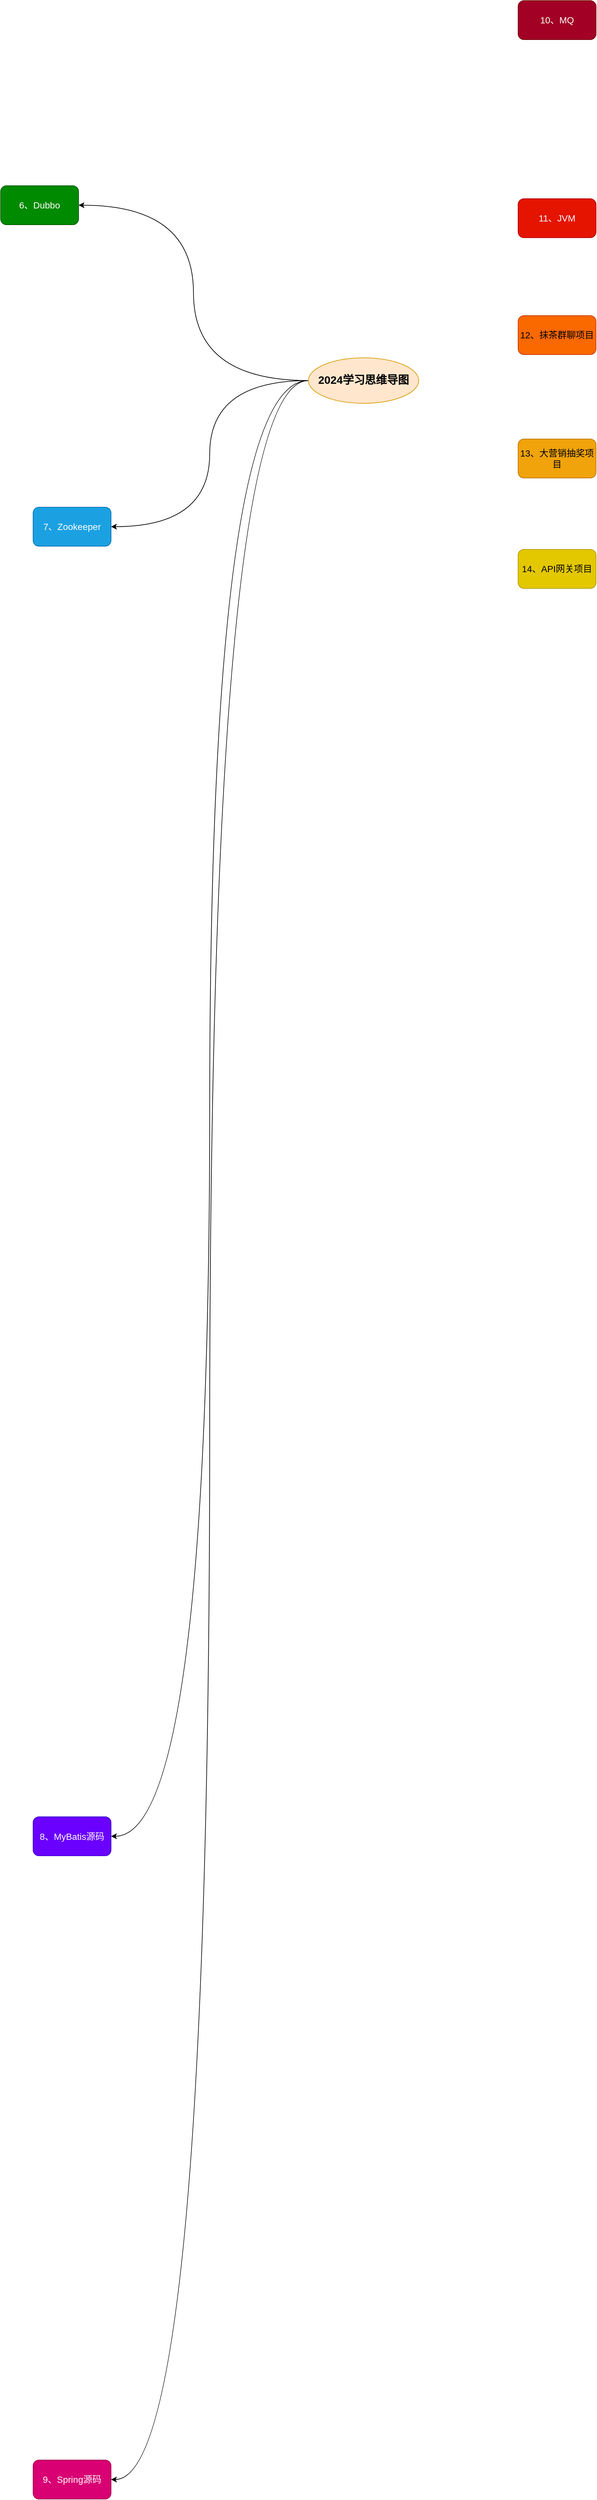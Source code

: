 <mxfile version="23.1.5" type="github">
  <diagram name="第 1 页" id="nEmOwu2wPmZiq1Ed0Pil">
    <mxGraphModel dx="607" dy="-1600" grid="1" gridSize="10" guides="1" tooltips="1" connect="1" arrows="1" fold="1" page="1" pageScale="1" pageWidth="827" pageHeight="1169" math="0" shadow="0">
      <root>
        <mxCell id="0" />
        <mxCell id="1" parent="0" />
        <mxCell id="DCUBNY1Z3qAg0j6L_gjN-1" style="edgeStyle=orthogonalEdgeStyle;rounded=0;orthogonalLoop=1;jettySize=auto;html=1;entryX=1;entryY=0.5;entryDx=0;entryDy=0;curved=1;" edge="1" parent="1" source="DCUBNY1Z3qAg0j6L_gjN-5" target="DCUBNY1Z3qAg0j6L_gjN-6">
          <mxGeometry relative="1" as="geometry" />
        </mxCell>
        <mxCell id="DCUBNY1Z3qAg0j6L_gjN-2" style="edgeStyle=orthogonalEdgeStyle;rounded=0;orthogonalLoop=1;jettySize=auto;html=1;entryX=1;entryY=0.5;entryDx=0;entryDy=0;curved=1;" edge="1" parent="1" source="DCUBNY1Z3qAg0j6L_gjN-5" target="DCUBNY1Z3qAg0j6L_gjN-7">
          <mxGeometry relative="1" as="geometry" />
        </mxCell>
        <mxCell id="DCUBNY1Z3qAg0j6L_gjN-3" style="edgeStyle=orthogonalEdgeStyle;rounded=0;orthogonalLoop=1;jettySize=auto;html=1;entryX=1;entryY=0.5;entryDx=0;entryDy=0;curved=1;" edge="1" parent="1" source="DCUBNY1Z3qAg0j6L_gjN-5" target="DCUBNY1Z3qAg0j6L_gjN-8">
          <mxGeometry relative="1" as="geometry" />
        </mxCell>
        <mxCell id="DCUBNY1Z3qAg0j6L_gjN-4" style="edgeStyle=orthogonalEdgeStyle;rounded=0;orthogonalLoop=1;jettySize=auto;html=1;entryX=1;entryY=0.5;entryDx=0;entryDy=0;curved=1;" edge="1" parent="1" source="DCUBNY1Z3qAg0j6L_gjN-5" target="DCUBNY1Z3qAg0j6L_gjN-9">
          <mxGeometry relative="1" as="geometry" />
        </mxCell>
        <mxCell id="DCUBNY1Z3qAg0j6L_gjN-5" value="2024学习思维导图" style="ellipse;whiteSpace=wrap;html=1;fillColor=#ffe6cc;strokeColor=#d79b00;fontStyle=1;fontSize=17;" vertex="1" parent="1">
          <mxGeometry x="1484" y="3570" width="170" height="70" as="geometry" />
        </mxCell>
        <mxCell id="DCUBNY1Z3qAg0j6L_gjN-6" value="6、Dubbo" style="rounded=1;whiteSpace=wrap;html=1;fontSize=14;fillColor=#008a00;fontColor=#ffffff;strokeColor=#005700;" vertex="1" parent="1">
          <mxGeometry x="1010" y="3305" width="120" height="60" as="geometry" />
        </mxCell>
        <mxCell id="DCUBNY1Z3qAg0j6L_gjN-7" value="8、MyBatis源码" style="rounded=1;whiteSpace=wrap;html=1;fontSize=14;fillColor=#6a00ff;fontColor=#ffffff;strokeColor=#3700CC;" vertex="1" parent="1">
          <mxGeometry x="1060" y="5816.5" width="120" height="60" as="geometry" />
        </mxCell>
        <mxCell id="DCUBNY1Z3qAg0j6L_gjN-8" value="9、Spring源码" style="rounded=1;whiteSpace=wrap;html=1;fontSize=14;fillColor=#d80073;fontColor=#ffffff;strokeColor=#A50040;" vertex="1" parent="1">
          <mxGeometry x="1060" y="6807" width="120" height="60" as="geometry" />
        </mxCell>
        <mxCell id="DCUBNY1Z3qAg0j6L_gjN-9" value="7、Zookeeper" style="rounded=1;whiteSpace=wrap;html=1;fontSize=14;fillColor=#1ba1e2;fontColor=#ffffff;strokeColor=#006EAF;" vertex="1" parent="1">
          <mxGeometry x="1060" y="3800" width="120" height="60" as="geometry" />
        </mxCell>
        <mxCell id="DCUBNY1Z3qAg0j6L_gjN-10" value="11、JVM" style="rounded=1;whiteSpace=wrap;html=1;fontSize=14;fillColor=#e51400;fontColor=#ffffff;strokeColor=#B20000;" vertex="1" parent="1">
          <mxGeometry x="1807" y="3325" width="120" height="60" as="geometry" />
        </mxCell>
        <mxCell id="DCUBNY1Z3qAg0j6L_gjN-11" value="10、MQ" style="rounded=1;whiteSpace=wrap;html=1;fontSize=14;fillColor=#a20025;fontColor=#ffffff;strokeColor=#6F0000;" vertex="1" parent="1">
          <mxGeometry x="1807" y="3020" width="120" height="60" as="geometry" />
        </mxCell>
        <mxCell id="DCUBNY1Z3qAg0j6L_gjN-12" value="12、抹茶群聊项目" style="rounded=1;whiteSpace=wrap;html=1;fontSize=14;fillColor=#fa6800;fontColor=#000000;strokeColor=#C73500;" vertex="1" parent="1">
          <mxGeometry x="1807" y="3505" width="120" height="60" as="geometry" />
        </mxCell>
        <mxCell id="DCUBNY1Z3qAg0j6L_gjN-13" value="13、大营销抽奖项目" style="rounded=1;whiteSpace=wrap;html=1;fontSize=14;fillColor=#f0a30a;fontColor=#000000;strokeColor=#BD7000;" vertex="1" parent="1">
          <mxGeometry x="1807" y="3695" width="120" height="60" as="geometry" />
        </mxCell>
        <mxCell id="DCUBNY1Z3qAg0j6L_gjN-14" value="14、API网关项目" style="rounded=1;whiteSpace=wrap;html=1;fontSize=14;fillColor=#e3c800;fontColor=#000000;strokeColor=#B09500;" vertex="1" parent="1">
          <mxGeometry x="1807" y="3865" width="120" height="60" as="geometry" />
        </mxCell>
      </root>
    </mxGraphModel>
  </diagram>
</mxfile>

